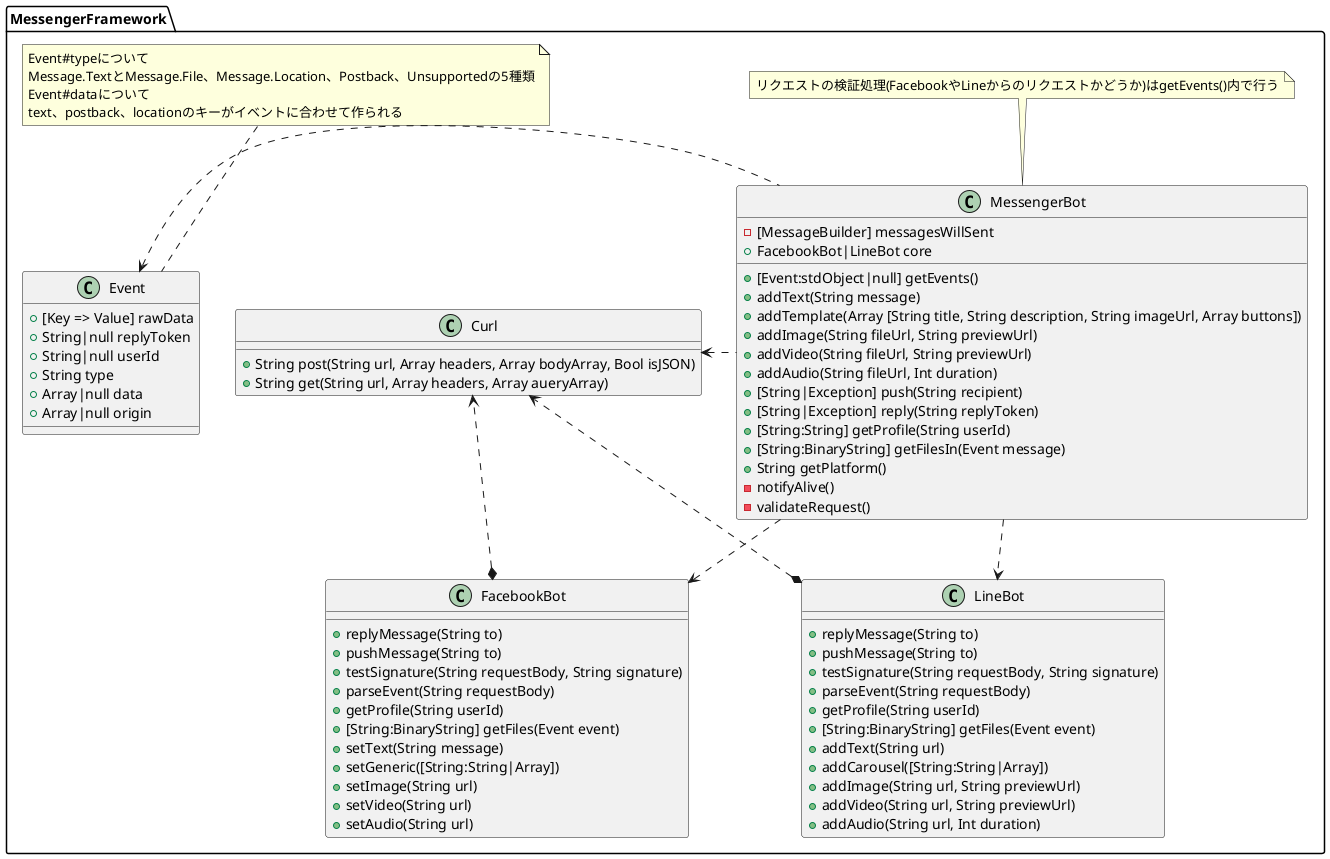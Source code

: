 @startuml

namespace MessengerFramework {

  class Event {
    + [Key => Value] rawData
    + String|null replyToken
    + String|null userId
    + String type
    + Array|null data
    + Array|null origin
  }

  note top of Event
    Event#typeについて
    Message.TextとMessage.File、Message.Location、Postback、Unsupportedの5種類
    Event#dataについて
    text、postback、locationのキーがイベントに合わせて作られる
  end note

  class MessengerBot {
    - [MessageBuilder] messagesWillSent
    + FacebookBot|LineBot core
    + [Event:stdObject|null] getEvents()
    + addText(String message)
    + addTemplate(Array [String title, String description, String imageUrl, Array buttons])
    + addImage(String fileUrl, String previewUrl)
    + addVideo(String fileUrl, String previewUrl)
    + addAudio(String fileUrl, Int duration)
    + [String|Exception] push(String recipient)
    + [String|Exception] reply(String replyToken)
    + [String:String] getProfile(String userId)
    + [String:BinaryString] getFilesIn(Event message)
    + String getPlatform()
    - notifyAlive()
    - validateRequest()
  }

  note top of MessengerBot
    リクエストの検証処理(FacebookやLineからのリクエストかどうか)はgetEvents()内で行う
  end note

  class FacebookBot {
    + replyMessage(String to)
    + pushMessage(String to)
    + testSignature(String requestBody, String signature)
    + parseEvent(String requestBody)
    + getProfile(String userId)
    + [String:BinaryString] getFiles(Event event)
    + setText(String message)
    + setGeneric([String:String|Array])
    + setImage(String url)
    + setVideo(String url)
    + setAudio(String url)
  }

  class LineBot {
    + replyMessage(String to)
    + pushMessage(String to)
    + testSignature(String requestBody, String signature)
    + parseEvent(String requestBody)
    + getProfile(String userId)
    + [String:BinaryString] getFiles(Event event)
    + addText(String url)
    + addCarousel([String:String|Array])
    + addImage(String url, String previewUrl)
    + addVideo(String url, String previewUrl)
    + addAudio(String url, Int duration)
  }

  class Curl {
    + String post(String url, Array headers, Array bodyArray, Bool isJSON)
    + String get(String url, Array headers, Array aueryArray)
  }

}

' MessengerFramework内の関連

MessengerFramework.MessengerBot .d.> MessengerFramework.FacebookBot
MessengerFramework.MessengerBot .d.> MessengerFramework.LineBot
MessengerFramework.MessengerBot .l.> MessengerFramework.Curl
MessengerFramework.MessengerBot .l.> MessengerFramework.Event

MessengerFramework.FacebookBot *..> MessengerFramework.Curl

MessengerFramework.LineBot *..> MessengerFramework.Curl

@enduml
